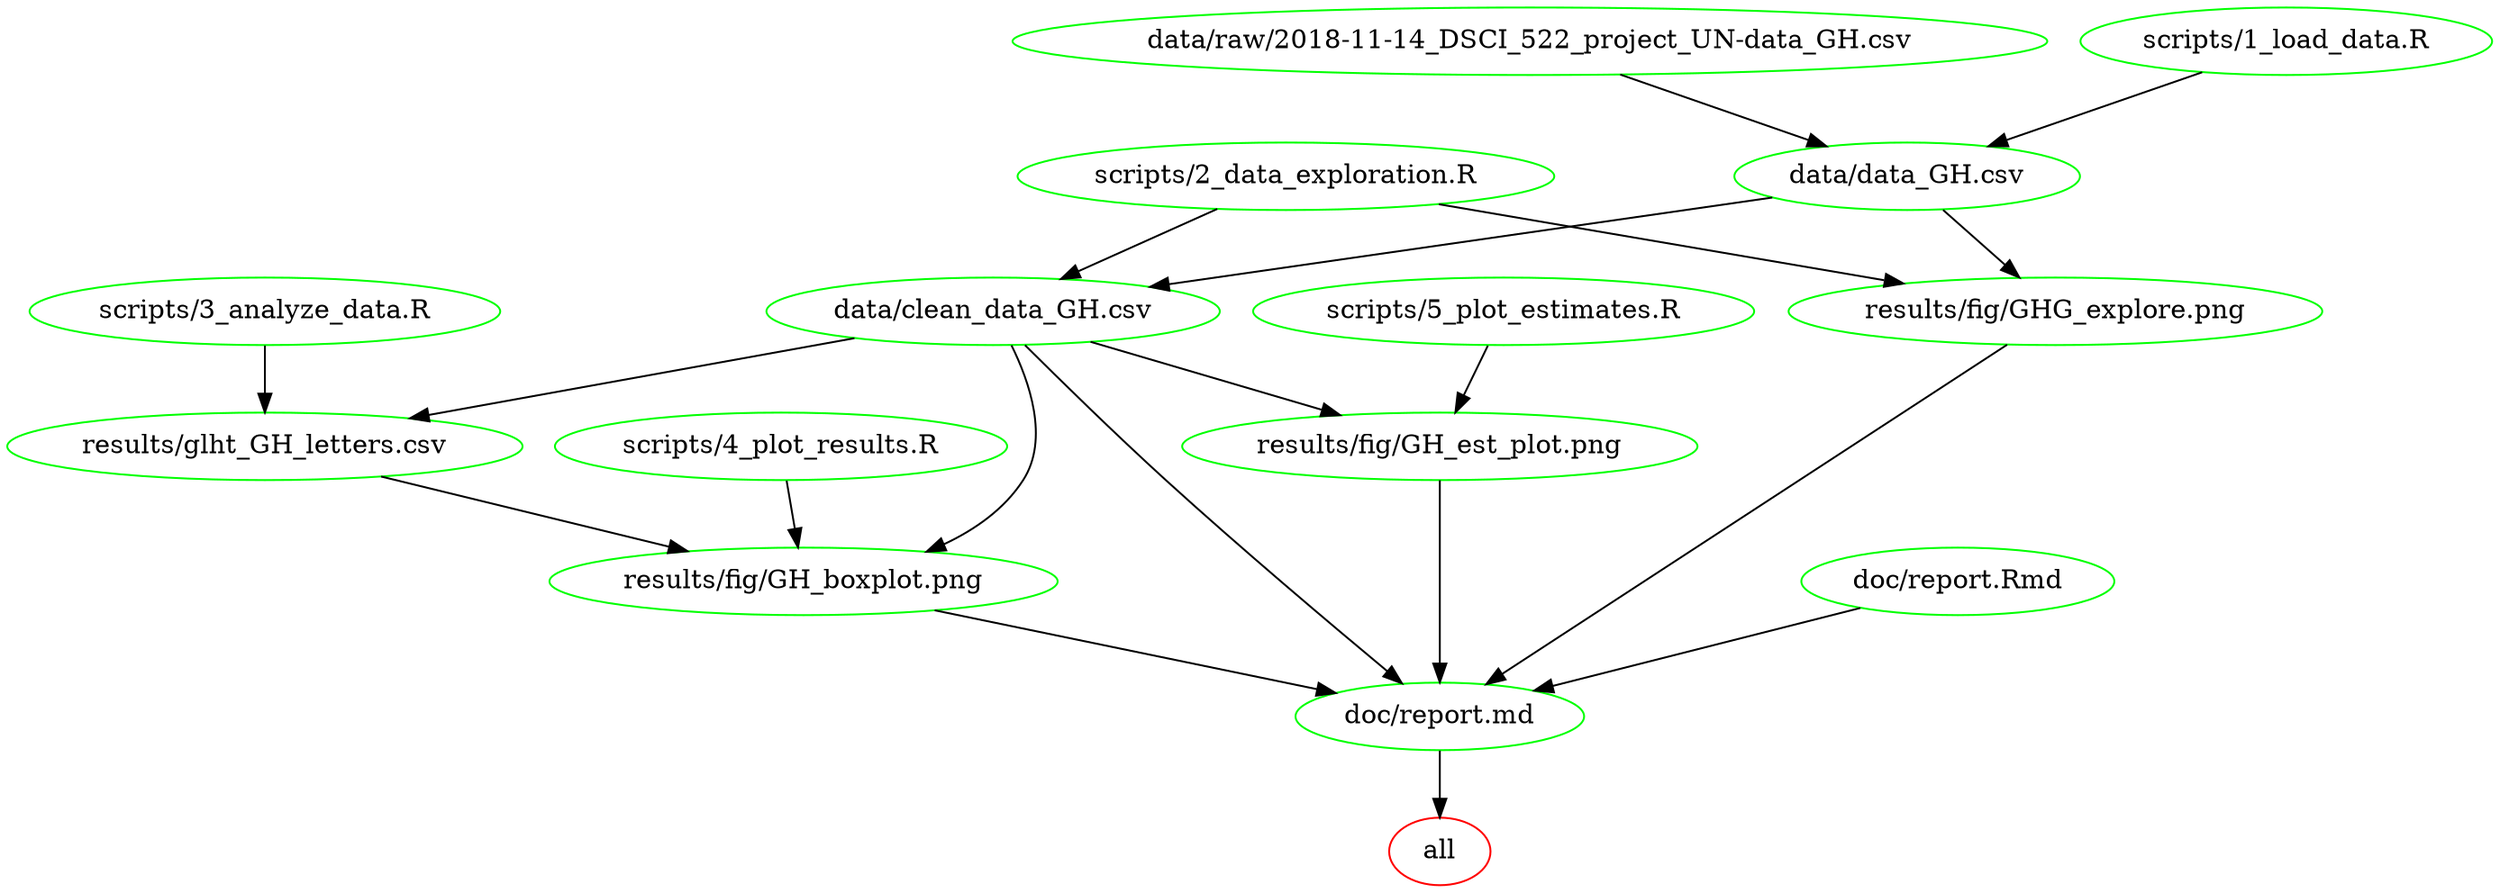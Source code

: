 digraph G {
n2[label="all", color="red"];
n5[label="data/clean_data_GH.csv", color="green"];
n6[label="data/data_GH.csv", color="green"];
n7[label="data/raw/2018-11-14_DSCI_522_project_UN-data_GH.csv", color="green"];
n4[label="doc/report.Rmd", color="green"];
n3[label="doc/report.md", color="green"];
n10[label="results/fig/GHG_explore.png", color="green"];
n11[label="results/fig/GH_boxplot.png", color="green"];
n15[label="results/fig/GH_est_plot.png", color="green"];
n12[label="results/glht_GH_letters.csv", color="green"];
n8[label="scripts/1_load_data.R", color="green"];
n9[label="scripts/2_data_exploration.R", color="green"];
n13[label="scripts/3_analyze_data.R", color="green"];
n14[label="scripts/4_plot_results.R", color="green"];
n16[label="scripts/5_plot_estimates.R", color="green"];
n3 -> n2 ; 
n6 -> n5 ; 
n9 -> n5 ; 
n7 -> n6 ; 
n8 -> n6 ; 
n5 -> n3 ; 
n4 -> n3 ; 
n10 -> n3 ; 
n11 -> n3 ; 
n15 -> n3 ; 
n6 -> n10 ; 
n9 -> n10 ; 
n5 -> n11 ; 
n12 -> n11 ; 
n14 -> n11 ; 
n5 -> n15 ; 
n16 -> n15 ; 
n5 -> n12 ; 
n13 -> n12 ; 
}
